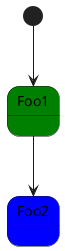 {
  "sha1": "eb3r3cqovwzl9spgr29301gf8059mkz",
  "insertion": {
    "when": "2024-06-01T09:03:04.189Z",
    "user": "plantuml@gmail.com"
  }
}
@startuml
 skinparam stateBackgroundColor<<Acacia>> green
  skinparam stateBackgroundColor<<Midge>> red
  skinparam stateBackgroundColor<<Weavil>> orange

  [*] --> Foo1 <<Acacia>>
  Foo1 --> Foo2 #blue
  
@enduml
